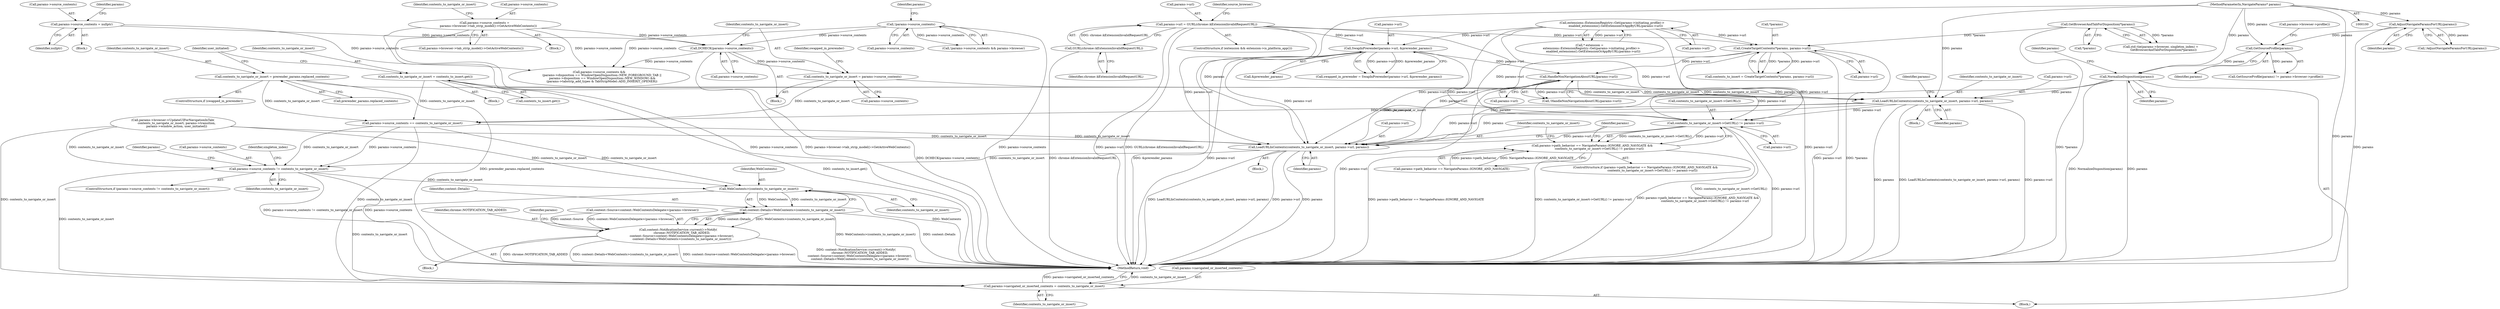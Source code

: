 digraph "0_Chrome_c552cd7b8a0862f6b3c8c6a07f98bda3721101eb_0@pointer" {
"1000574" [label="(Call,contents_to_navigate_or_insert->GetURL() != params->url)"];
"1000128" [label="(Call,extensions::ExtensionRegistry::Get(params->initiating_profile)->\n        enabled_extensions().GetExtensionOrAppByURL(params->url))"];
"1000400" [label="(Call,CreateTargetContents(*params, params->url))"];
"1000199" [label="(Call,GetBrowserAndTabForDisposition(*params))"];
"1000136" [label="(Call,params->url = GURL(chrome::kExtensionInvalidRequestURL))"];
"1000140" [label="(Call,GURL(chrome::kExtensionInvalidRequestURL))"];
"1000423" [label="(Call,SwapInPrerender(params->url, &prerender_params))"];
"1000445" [label="(Call,HandleNonNavigationAboutURL(params->url))"];
"1000450" [label="(Call,LoadURLInContents(contents_to_navigate_or_insert, params->url, params))"];
"1000406" [label="(Call,contents_to_navigate_or_insert = contents_to_insert.get())"];
"1000431" [label="(Call,contents_to_navigate_or_insert = prerender_params.replaced_contents)"];
"1000415" [label="(Call,contents_to_navigate_or_insert = params->source_contents)"];
"1000411" [label="(Call,DCHECK(params->source_contents))"];
"1000168" [label="(Call,params->source_contents =\n        params->browser->tab_strip_model()->GetActiveWebContents())"];
"1000267" [label="(Call,params->source_contents = nullptr)"];
"1000160" [label="(Call,!params->source_contents)"];
"1000290" [label="(Call,NormalizeDisposition(params))"];
"1000258" [label="(Call,GetSourceProfile(params))"];
"1000122" [label="(Call,AdjustNavigateParamsForURL(params))"];
"1000101" [label="(MethodParameterIn,NavigateParams* params)"];
"1000568" [label="(Call,params->path_behavior == NavigateParams::IGNORE_AND_NAVIGATE &&\n               contents_to_navigate_or_insert->GetURL() != params->url)"];
"1000580" [label="(Call,LoadURLInContents(contents_to_navigate_or_insert, params->url, params))"];
"1000587" [label="(Call,params->source_contents != contents_to_navigate_or_insert)"];
"1000638" [label="(Call,WebContents>(contents_to_navigate_or_insert))"];
"1000636" [label="(Call,content::Details<WebContents>(contents_to_navigate_or_insert))"];
"1000627" [label="(Call,content::NotificationService::current()->Notify(\n        chrome::NOTIFICATION_TAB_ADDED,\n        content::Source<content::WebContentsDelegate>(params->browser),\n        content::Details<WebContents>(contents_to_navigate_or_insert)))"];
"1000641" [label="(Call,params->navigated_or_inserted_contents = contents_to_navigate_or_insert)"];
"1000576" [label="(Call,params->url)"];
"1000400" [label="(Call,CreateTargetContents(*params, params->url))"];
"1000629" [label="(Call,content::Source<content::WebContentsDelegate>(params->browser))"];
"1000137" [label="(Call,params->url)"];
"1000645" [label="(Identifier,contents_to_navigate_or_insert)"];
"1000416" [label="(Identifier,contents_to_navigate_or_insert)"];
"1000623" [label="(Identifier,params)"];
"1000406" [label="(Call,contents_to_navigate_or_insert = contents_to_insert.get())"];
"1000642" [label="(Call,params->navigated_or_inserted_contents)"];
"1000257" [label="(Call,GetSourceProfile(params) != params->browser->profile())"];
"1000567" [label="(ControlStructure,if (params->path_behavior == NavigateParams::IGNORE_AND_NAVIGATE &&\n               contents_to_navigate_or_insert->GetURL() != params->url))"];
"1000417" [label="(Call,params->source_contents)"];
"1000129" [label="(Call,params->url)"];
"1000432" [label="(Identifier,contents_to_navigate_or_insert)"];
"1000260" [label="(Call,params->browser->profile())"];
"1000175" [label="(Identifier,contents_to_navigate_or_insert)"];
"1000450" [label="(Call,LoadURLInContents(contents_to_navigate_or_insert, params->url, params))"];
"1000132" [label="(ControlStructure,if (extension && extension->is_platform_app()))"];
"1000268" [label="(Call,params->source_contents)"];
"1000172" [label="(Call,params->browser->tab_strip_model()->GetActiveWebContents())"];
"1000594" [label="(Identifier,singleton_index)"];
"1000628" [label="(Identifier,chrome::NOTIFICATION_TAB_ADDED)"];
"1000199" [label="(Call,GetBrowserAndTabForDisposition(*params))"];
"1000423" [label="(Call,SwapInPrerender(params->url, &prerender_params))"];
"1000165" [label="(Identifier,params)"];
"1000258" [label="(Call,GetSourceProfile(params))"];
"1000496" [label="(Call,params->browser->UpdateUIForNavigationInTab(\n        contents_to_navigate_or_insert, params->transition,\n        params->window_action, user_initiated))"];
"1000168" [label="(Call,params->source_contents =\n        params->browser->tab_strip_model()->GetActiveWebContents())"];
"1000568" [label="(Call,params->path_behavior == NavigateParams::IGNORE_AND_NAVIGATE &&\n               contents_to_navigate_or_insert->GetURL() != params->url)"];
"1000123" [label="(Identifier,params)"];
"1000424" [label="(Call,params->url)"];
"1000433" [label="(Call,prerender_params.replaced_contents)"];
"1000429" [label="(ControlStructure,if (swapped_in_prerender))"];
"1000159" [label="(Call,!params->source_contents && params->browser)"];
"1000140" [label="(Call,GURL(chrome::kExtensionInvalidRequestURL))"];
"1000261" [label="(Block,)"];
"1000415" [label="(Call,contents_to_navigate_or_insert = params->source_contents)"];
"1000144" [label="(Identifier,source_browser)"];
"1000410" [label="(Block,)"];
"1000588" [label="(Call,params->source_contents)"];
"1000259" [label="(Identifier,params)"];
"1000579" [label="(Block,)"];
"1000446" [label="(Call,params->url)"];
"1000437" [label="(Identifier,user_initiated)"];
"1000102" [label="(Block,)"];
"1000412" [label="(Call,params->source_contents)"];
"1000427" [label="(Call,&prerender_params)"];
"1000444" [label="(Call,!HandleNonNavigationAboutURL(params->url))"];
"1000451" [label="(Identifier,contents_to_navigate_or_insert)"];
"1000586" [label="(ControlStructure,if (params->source_contents != contents_to_navigate_or_insert))"];
"1000643" [label="(Identifier,params)"];
"1000582" [label="(Call,params->url)"];
"1000169" [label="(Call,params->source_contents)"];
"1000459" [label="(Call,params->source_contents &&\n      (params->disposition == WindowOpenDisposition::NEW_FOREGROUND_TAB ||\n       params->disposition == WindowOpenDisposition::NEW_WINDOW) &&\n      (params->tabstrip_add_types & TabStripModel::ADD_INHERIT_OPENER))"];
"1000161" [label="(Call,params->source_contents)"];
"1000452" [label="(Call,params->url)"];
"1000267" [label="(Call,params->source_contents = nullptr)"];
"1000455" [label="(Identifier,params)"];
"1000636" [label="(Call,content::Details<WebContents>(contents_to_navigate_or_insert))"];
"1000461" [label="(Identifier,params)"];
"1000291" [label="(Identifier,params)"];
"1000585" [label="(Identifier,params)"];
"1000626" [label="(Block,)"];
"1000141" [label="(Identifier,chrome::kExtensionInvalidRequestURL)"];
"1000641" [label="(Call,params->navigated_or_inserted_contents = contents_to_navigate_or_insert)"];
"1000200" [label="(Call,*params)"];
"1000627" [label="(Call,content::NotificationService::current()->Notify(\n        chrome::NOTIFICATION_TAB_ADDED,\n        content::Source<content::WebContentsDelegate>(params->browser),\n        content::Details<WebContents>(contents_to_navigate_or_insert)))"];
"1000411" [label="(Call,DCHECK(params->source_contents))"];
"1000569" [label="(Call,params->path_behavior == NavigateParams::IGNORE_AND_NAVIGATE)"];
"1000638" [label="(Call,WebContents>(contents_to_navigate_or_insert))"];
"1000126" [label="(Call,* extension =\n    extensions::ExtensionRegistry::Get(params->initiating_profile)->\n        enabled_extensions().GetExtensionOrAppByURL(params->url))"];
"1000587" [label="(Call,params->source_contents != contents_to_navigate_or_insert)"];
"1000431" [label="(Call,contents_to_navigate_or_insert = prerender_params.replaced_contents)"];
"1000407" [label="(Identifier,contents_to_navigate_or_insert)"];
"1000290" [label="(Call,NormalizeDisposition(params))"];
"1000121" [label="(Call,!AdjustNavigateParamsForURL(params))"];
"1000639" [label="(Identifier,WebContents)"];
"1000101" [label="(MethodParameterIn,NavigateParams* params)"];
"1000483" [label="(Call,params->source_contents == contents_to_navigate_or_insert)"];
"1000271" [label="(Identifier,nullptr)"];
"1000445" [label="(Call,HandleNonNavigationAboutURL(params->url))"];
"1000574" [label="(Call,contents_to_navigate_or_insert->GetURL() != params->url)"];
"1000122" [label="(Call,AdjustNavigateParamsForURL(params))"];
"1000401" [label="(Call,*params)"];
"1000193" [label="(Call,std::tie(params->browser, singleton_index) =\n      GetBrowserAndTabForDisposition(*params))"];
"1000449" [label="(Block,)"];
"1000591" [label="(Identifier,contents_to_navigate_or_insert)"];
"1000580" [label="(Call,LoadURLInContents(contents_to_navigate_or_insert, params->url, params))"];
"1000646" [label="(MethodReturn,void)"];
"1000575" [label="(Call,contents_to_navigate_or_insert->GetURL())"];
"1000128" [label="(Call,extensions::ExtensionRegistry::Get(params->initiating_profile)->\n        enabled_extensions().GetExtensionOrAppByURL(params->url))"];
"1000589" [label="(Identifier,params)"];
"1000581" [label="(Identifier,contents_to_navigate_or_insert)"];
"1000296" [label="(Identifier,params)"];
"1000640" [label="(Identifier,contents_to_navigate_or_insert)"];
"1000408" [label="(Call,contents_to_insert.get())"];
"1000397" [label="(Block,)"];
"1000421" [label="(Call,swapped_in_prerender = SwapInPrerender(params->url, &prerender_params))"];
"1000398" [label="(Call,contents_to_insert = CreateTargetContents(*params, params->url))"];
"1000422" [label="(Identifier,swapped_in_prerender)"];
"1000160" [label="(Call,!params->source_contents)"];
"1000637" [label="(Identifier,content::Details)"];
"1000167" [label="(Block,)"];
"1000403" [label="(Call,params->url)"];
"1000274" [label="(Identifier,params)"];
"1000136" [label="(Call,params->url = GURL(chrome::kExtensionInvalidRequestURL))"];
"1000574" -> "1000568"  [label="AST: "];
"1000574" -> "1000576"  [label="CFG: "];
"1000575" -> "1000574"  [label="AST: "];
"1000576" -> "1000574"  [label="AST: "];
"1000568" -> "1000574"  [label="CFG: "];
"1000574" -> "1000646"  [label="DDG: contents_to_navigate_or_insert->GetURL()"];
"1000574" -> "1000646"  [label="DDG: params->url"];
"1000574" -> "1000568"  [label="DDG: contents_to_navigate_or_insert->GetURL()"];
"1000574" -> "1000568"  [label="DDG: params->url"];
"1000128" -> "1000574"  [label="DDG: params->url"];
"1000400" -> "1000574"  [label="DDG: params->url"];
"1000423" -> "1000574"  [label="DDG: params->url"];
"1000136" -> "1000574"  [label="DDG: params->url"];
"1000445" -> "1000574"  [label="DDG: params->url"];
"1000450" -> "1000574"  [label="DDG: params->url"];
"1000574" -> "1000580"  [label="DDG: params->url"];
"1000128" -> "1000126"  [label="AST: "];
"1000128" -> "1000129"  [label="CFG: "];
"1000129" -> "1000128"  [label="AST: "];
"1000126" -> "1000128"  [label="CFG: "];
"1000128" -> "1000646"  [label="DDG: params->url"];
"1000128" -> "1000126"  [label="DDG: params->url"];
"1000128" -> "1000400"  [label="DDG: params->url"];
"1000128" -> "1000423"  [label="DDG: params->url"];
"1000128" -> "1000580"  [label="DDG: params->url"];
"1000400" -> "1000398"  [label="AST: "];
"1000400" -> "1000403"  [label="CFG: "];
"1000401" -> "1000400"  [label="AST: "];
"1000403" -> "1000400"  [label="AST: "];
"1000398" -> "1000400"  [label="CFG: "];
"1000400" -> "1000646"  [label="DDG: *params"];
"1000400" -> "1000646"  [label="DDG: params->url"];
"1000400" -> "1000398"  [label="DDG: *params"];
"1000400" -> "1000398"  [label="DDG: params->url"];
"1000199" -> "1000400"  [label="DDG: *params"];
"1000136" -> "1000400"  [label="DDG: params->url"];
"1000400" -> "1000445"  [label="DDG: params->url"];
"1000400" -> "1000580"  [label="DDG: params->url"];
"1000199" -> "1000193"  [label="AST: "];
"1000199" -> "1000200"  [label="CFG: "];
"1000200" -> "1000199"  [label="AST: "];
"1000193" -> "1000199"  [label="CFG: "];
"1000199" -> "1000646"  [label="DDG: *params"];
"1000199" -> "1000193"  [label="DDG: *params"];
"1000136" -> "1000132"  [label="AST: "];
"1000136" -> "1000140"  [label="CFG: "];
"1000137" -> "1000136"  [label="AST: "];
"1000140" -> "1000136"  [label="AST: "];
"1000144" -> "1000136"  [label="CFG: "];
"1000136" -> "1000646"  [label="DDG: GURL(chrome::kExtensionInvalidRequestURL)"];
"1000136" -> "1000646"  [label="DDG: params->url"];
"1000140" -> "1000136"  [label="DDG: chrome::kExtensionInvalidRequestURL"];
"1000136" -> "1000423"  [label="DDG: params->url"];
"1000136" -> "1000580"  [label="DDG: params->url"];
"1000140" -> "1000141"  [label="CFG: "];
"1000141" -> "1000140"  [label="AST: "];
"1000140" -> "1000646"  [label="DDG: chrome::kExtensionInvalidRequestURL"];
"1000423" -> "1000421"  [label="AST: "];
"1000423" -> "1000427"  [label="CFG: "];
"1000424" -> "1000423"  [label="AST: "];
"1000427" -> "1000423"  [label="AST: "];
"1000421" -> "1000423"  [label="CFG: "];
"1000423" -> "1000646"  [label="DDG: &prerender_params"];
"1000423" -> "1000646"  [label="DDG: params->url"];
"1000423" -> "1000421"  [label="DDG: params->url"];
"1000423" -> "1000421"  [label="DDG: &prerender_params"];
"1000423" -> "1000445"  [label="DDG: params->url"];
"1000423" -> "1000580"  [label="DDG: params->url"];
"1000445" -> "1000444"  [label="AST: "];
"1000445" -> "1000446"  [label="CFG: "];
"1000446" -> "1000445"  [label="AST: "];
"1000444" -> "1000445"  [label="CFG: "];
"1000445" -> "1000646"  [label="DDG: params->url"];
"1000445" -> "1000444"  [label="DDG: params->url"];
"1000445" -> "1000450"  [label="DDG: params->url"];
"1000445" -> "1000580"  [label="DDG: params->url"];
"1000450" -> "1000449"  [label="AST: "];
"1000450" -> "1000455"  [label="CFG: "];
"1000451" -> "1000450"  [label="AST: "];
"1000452" -> "1000450"  [label="AST: "];
"1000455" -> "1000450"  [label="AST: "];
"1000461" -> "1000450"  [label="CFG: "];
"1000450" -> "1000646"  [label="DDG: params"];
"1000450" -> "1000646"  [label="DDG: LoadURLInContents(contents_to_navigate_or_insert, params->url, params)"];
"1000450" -> "1000646"  [label="DDG: params->url"];
"1000406" -> "1000450"  [label="DDG: contents_to_navigate_or_insert"];
"1000431" -> "1000450"  [label="DDG: contents_to_navigate_or_insert"];
"1000415" -> "1000450"  [label="DDG: contents_to_navigate_or_insert"];
"1000290" -> "1000450"  [label="DDG: params"];
"1000101" -> "1000450"  [label="DDG: params"];
"1000450" -> "1000483"  [label="DDG: contents_to_navigate_or_insert"];
"1000450" -> "1000580"  [label="DDG: params->url"];
"1000450" -> "1000580"  [label="DDG: params"];
"1000406" -> "1000397"  [label="AST: "];
"1000406" -> "1000408"  [label="CFG: "];
"1000407" -> "1000406"  [label="AST: "];
"1000408" -> "1000406"  [label="AST: "];
"1000437" -> "1000406"  [label="CFG: "];
"1000406" -> "1000646"  [label="DDG: contents_to_insert.get()"];
"1000406" -> "1000483"  [label="DDG: contents_to_navigate_or_insert"];
"1000431" -> "1000429"  [label="AST: "];
"1000431" -> "1000433"  [label="CFG: "];
"1000432" -> "1000431"  [label="AST: "];
"1000433" -> "1000431"  [label="AST: "];
"1000437" -> "1000431"  [label="CFG: "];
"1000431" -> "1000646"  [label="DDG: prerender_params.replaced_contents"];
"1000431" -> "1000483"  [label="DDG: contents_to_navigate_or_insert"];
"1000415" -> "1000410"  [label="AST: "];
"1000415" -> "1000417"  [label="CFG: "];
"1000416" -> "1000415"  [label="AST: "];
"1000417" -> "1000415"  [label="AST: "];
"1000422" -> "1000415"  [label="CFG: "];
"1000411" -> "1000415"  [label="DDG: params->source_contents"];
"1000415" -> "1000483"  [label="DDG: contents_to_navigate_or_insert"];
"1000411" -> "1000410"  [label="AST: "];
"1000411" -> "1000412"  [label="CFG: "];
"1000412" -> "1000411"  [label="AST: "];
"1000416" -> "1000411"  [label="CFG: "];
"1000411" -> "1000646"  [label="DDG: DCHECK(params->source_contents)"];
"1000168" -> "1000411"  [label="DDG: params->source_contents"];
"1000267" -> "1000411"  [label="DDG: params->source_contents"];
"1000160" -> "1000411"  [label="DDG: params->source_contents"];
"1000411" -> "1000459"  [label="DDG: params->source_contents"];
"1000168" -> "1000167"  [label="AST: "];
"1000168" -> "1000172"  [label="CFG: "];
"1000169" -> "1000168"  [label="AST: "];
"1000172" -> "1000168"  [label="AST: "];
"1000175" -> "1000168"  [label="CFG: "];
"1000168" -> "1000646"  [label="DDG: params->browser->tab_strip_model()->GetActiveWebContents()"];
"1000168" -> "1000646"  [label="DDG: params->source_contents"];
"1000168" -> "1000459"  [label="DDG: params->source_contents"];
"1000267" -> "1000261"  [label="AST: "];
"1000267" -> "1000271"  [label="CFG: "];
"1000268" -> "1000267"  [label="AST: "];
"1000271" -> "1000267"  [label="AST: "];
"1000274" -> "1000267"  [label="CFG: "];
"1000267" -> "1000459"  [label="DDG: params->source_contents"];
"1000160" -> "1000159"  [label="AST: "];
"1000160" -> "1000161"  [label="CFG: "];
"1000161" -> "1000160"  [label="AST: "];
"1000165" -> "1000160"  [label="CFG: "];
"1000159" -> "1000160"  [label="CFG: "];
"1000160" -> "1000646"  [label="DDG: params->source_contents"];
"1000160" -> "1000159"  [label="DDG: params->source_contents"];
"1000160" -> "1000459"  [label="DDG: params->source_contents"];
"1000290" -> "1000102"  [label="AST: "];
"1000290" -> "1000291"  [label="CFG: "];
"1000291" -> "1000290"  [label="AST: "];
"1000296" -> "1000290"  [label="CFG: "];
"1000290" -> "1000646"  [label="DDG: params"];
"1000290" -> "1000646"  [label="DDG: NormalizeDisposition(params)"];
"1000258" -> "1000290"  [label="DDG: params"];
"1000101" -> "1000290"  [label="DDG: params"];
"1000290" -> "1000580"  [label="DDG: params"];
"1000258" -> "1000257"  [label="AST: "];
"1000258" -> "1000259"  [label="CFG: "];
"1000259" -> "1000258"  [label="AST: "];
"1000260" -> "1000258"  [label="CFG: "];
"1000258" -> "1000257"  [label="DDG: params"];
"1000122" -> "1000258"  [label="DDG: params"];
"1000101" -> "1000258"  [label="DDG: params"];
"1000122" -> "1000121"  [label="AST: "];
"1000122" -> "1000123"  [label="CFG: "];
"1000123" -> "1000122"  [label="AST: "];
"1000121" -> "1000122"  [label="CFG: "];
"1000122" -> "1000646"  [label="DDG: params"];
"1000122" -> "1000121"  [label="DDG: params"];
"1000101" -> "1000122"  [label="DDG: params"];
"1000101" -> "1000100"  [label="AST: "];
"1000101" -> "1000646"  [label="DDG: params"];
"1000101" -> "1000580"  [label="DDG: params"];
"1000568" -> "1000567"  [label="AST: "];
"1000568" -> "1000569"  [label="CFG: "];
"1000569" -> "1000568"  [label="AST: "];
"1000581" -> "1000568"  [label="CFG: "];
"1000589" -> "1000568"  [label="CFG: "];
"1000568" -> "1000646"  [label="DDG: params->path_behavior == NavigateParams::IGNORE_AND_NAVIGATE &&\n               contents_to_navigate_or_insert->GetURL() != params->url"];
"1000568" -> "1000646"  [label="DDG: params->path_behavior == NavigateParams::IGNORE_AND_NAVIGATE"];
"1000568" -> "1000646"  [label="DDG: contents_to_navigate_or_insert->GetURL() != params->url"];
"1000569" -> "1000568"  [label="DDG: params->path_behavior"];
"1000569" -> "1000568"  [label="DDG: NavigateParams::IGNORE_AND_NAVIGATE"];
"1000580" -> "1000579"  [label="AST: "];
"1000580" -> "1000585"  [label="CFG: "];
"1000581" -> "1000580"  [label="AST: "];
"1000582" -> "1000580"  [label="AST: "];
"1000585" -> "1000580"  [label="AST: "];
"1000589" -> "1000580"  [label="CFG: "];
"1000580" -> "1000646"  [label="DDG: LoadURLInContents(contents_to_navigate_or_insert, params->url, params)"];
"1000580" -> "1000646"  [label="DDG: params->url"];
"1000580" -> "1000646"  [label="DDG: params"];
"1000496" -> "1000580"  [label="DDG: contents_to_navigate_or_insert"];
"1000483" -> "1000580"  [label="DDG: contents_to_navigate_or_insert"];
"1000580" -> "1000587"  [label="DDG: contents_to_navigate_or_insert"];
"1000587" -> "1000586"  [label="AST: "];
"1000587" -> "1000591"  [label="CFG: "];
"1000588" -> "1000587"  [label="AST: "];
"1000591" -> "1000587"  [label="AST: "];
"1000594" -> "1000587"  [label="CFG: "];
"1000623" -> "1000587"  [label="CFG: "];
"1000587" -> "1000646"  [label="DDG: params->source_contents"];
"1000587" -> "1000646"  [label="DDG: params->source_contents != contents_to_navigate_or_insert"];
"1000483" -> "1000587"  [label="DDG: params->source_contents"];
"1000483" -> "1000587"  [label="DDG: contents_to_navigate_or_insert"];
"1000496" -> "1000587"  [label="DDG: contents_to_navigate_or_insert"];
"1000587" -> "1000638"  [label="DDG: contents_to_navigate_or_insert"];
"1000587" -> "1000641"  [label="DDG: contents_to_navigate_or_insert"];
"1000638" -> "1000636"  [label="AST: "];
"1000638" -> "1000640"  [label="CFG: "];
"1000639" -> "1000638"  [label="AST: "];
"1000640" -> "1000638"  [label="AST: "];
"1000636" -> "1000638"  [label="CFG: "];
"1000638" -> "1000646"  [label="DDG: WebContents"];
"1000638" -> "1000636"  [label="DDG: WebContents"];
"1000638" -> "1000636"  [label="DDG: contents_to_navigate_or_insert"];
"1000496" -> "1000638"  [label="DDG: contents_to_navigate_or_insert"];
"1000483" -> "1000638"  [label="DDG: contents_to_navigate_or_insert"];
"1000638" -> "1000641"  [label="DDG: contents_to_navigate_or_insert"];
"1000636" -> "1000627"  [label="AST: "];
"1000637" -> "1000636"  [label="AST: "];
"1000627" -> "1000636"  [label="CFG: "];
"1000636" -> "1000646"  [label="DDG: WebContents>(contents_to_navigate_or_insert)"];
"1000636" -> "1000646"  [label="DDG: content::Details"];
"1000636" -> "1000627"  [label="DDG: content::Details"];
"1000636" -> "1000627"  [label="DDG: WebContents>(contents_to_navigate_or_insert)"];
"1000627" -> "1000626"  [label="AST: "];
"1000628" -> "1000627"  [label="AST: "];
"1000629" -> "1000627"  [label="AST: "];
"1000643" -> "1000627"  [label="CFG: "];
"1000627" -> "1000646"  [label="DDG: content::Source<content::WebContentsDelegate>(params->browser)"];
"1000627" -> "1000646"  [label="DDG: content::NotificationService::current()->Notify(\n        chrome::NOTIFICATION_TAB_ADDED,\n        content::Source<content::WebContentsDelegate>(params->browser),\n        content::Details<WebContents>(contents_to_navigate_or_insert))"];
"1000627" -> "1000646"  [label="DDG: chrome::NOTIFICATION_TAB_ADDED"];
"1000627" -> "1000646"  [label="DDG: content::Details<WebContents>(contents_to_navigate_or_insert)"];
"1000629" -> "1000627"  [label="DDG: content::Source"];
"1000629" -> "1000627"  [label="DDG: content::WebContentsDelegate>(params->browser)"];
"1000641" -> "1000102"  [label="AST: "];
"1000641" -> "1000645"  [label="CFG: "];
"1000642" -> "1000641"  [label="AST: "];
"1000645" -> "1000641"  [label="AST: "];
"1000646" -> "1000641"  [label="CFG: "];
"1000641" -> "1000646"  [label="DDG: contents_to_navigate_or_insert"];
"1000641" -> "1000646"  [label="DDG: params->navigated_or_inserted_contents"];
"1000496" -> "1000641"  [label="DDG: contents_to_navigate_or_insert"];
"1000483" -> "1000641"  [label="DDG: contents_to_navigate_or_insert"];
}
